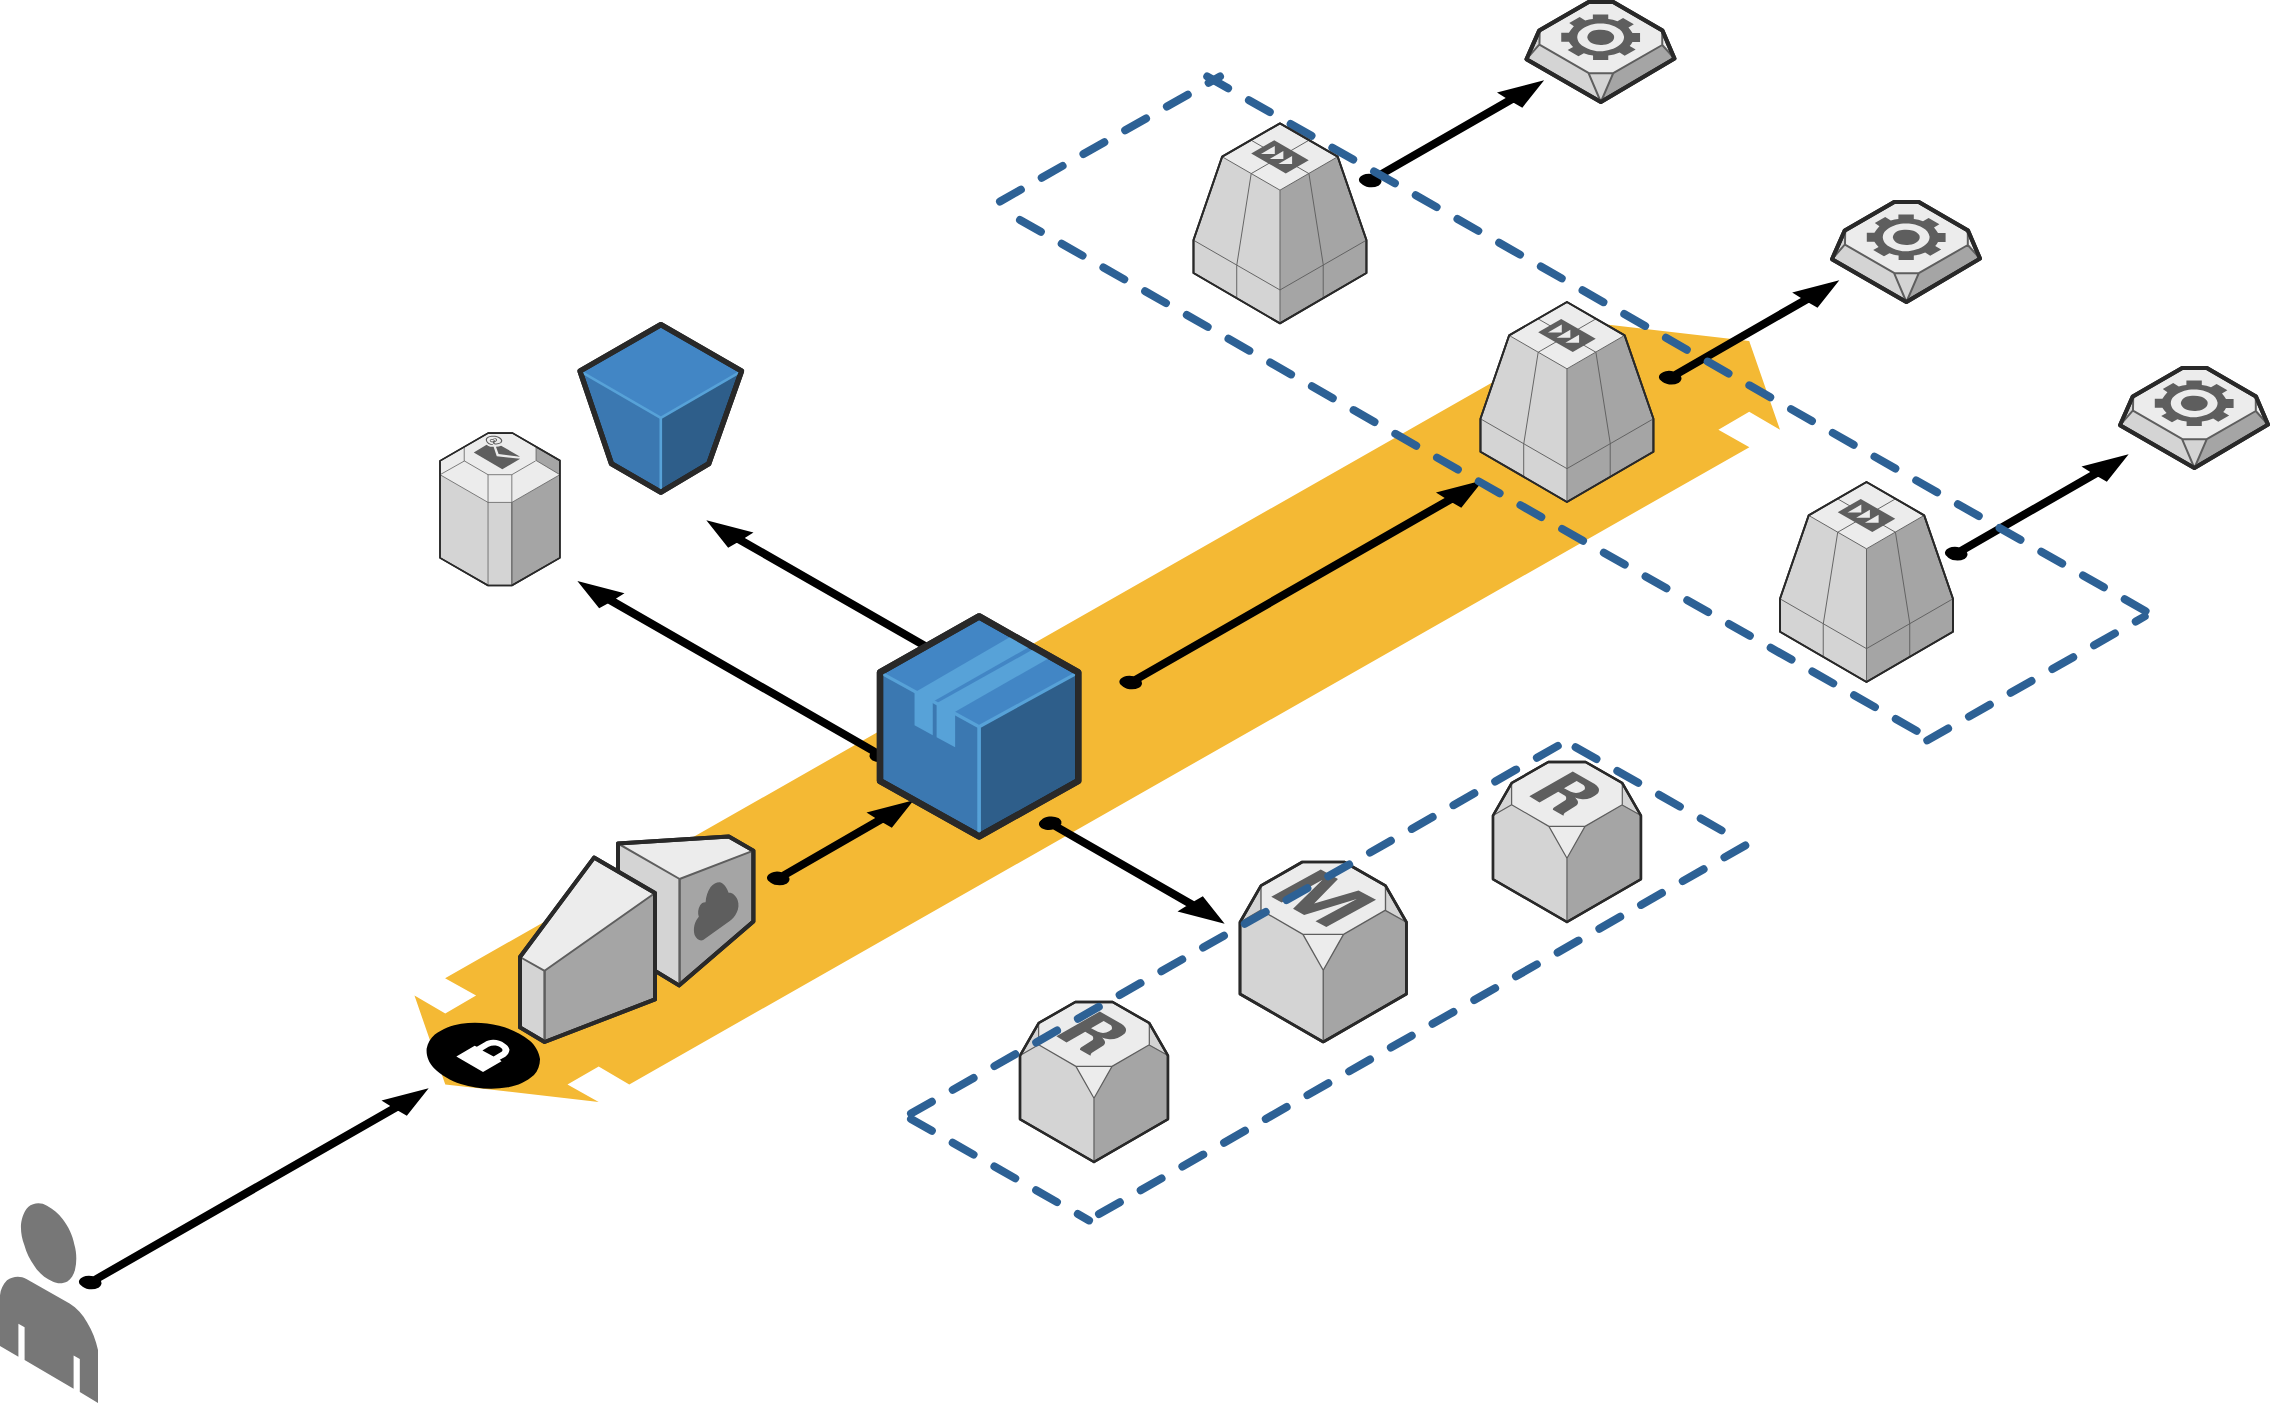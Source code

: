 <mxfile version="22.1.16" type="github">
  <diagram name="Page-1" id="aaaa8250-4180-3840-79b5-4cada1eebb92">
    <mxGraphModel dx="2390" dy="1307" grid="1" gridSize="10" guides="1" tooltips="1" connect="1" arrows="1" fold="1" page="1" pageScale="1" pageWidth="1920" pageHeight="1200" background="none" math="0" shadow="0">
      <root>
        <mxCell id="0" />
        <mxCell id="1" parent="0" />
        <mxCell id="L3lj_wClFnJjA9AVwsPd-24" value="" style="verticalLabelPosition=bottom;html=1;verticalAlign=top;strokeWidth=1;dashed=0;shape=mxgraph.aws3d.flatDoubleEdge;fillColor=#000000;aspect=fixed;rounded=1;shadow=0;comic=0;fontFamily=Verdana;fontSize=12;flipV=1;" vertex="1" parent="1">
          <mxGeometry x="467.24" y="460.68" width="682.76" height="389.32" as="geometry" />
        </mxCell>
        <mxCell id="L3lj_wClFnJjA9AVwsPd-4" value="" style="verticalLabelPosition=bottom;html=1;verticalAlign=top;strokeWidth=1;align=center;outlineConnect=0;dashed=0;outlineConnect=0;shape=mxgraph.aws3d.end_user;strokeColor=none;fillColor=#777777;aspect=fixed;" vertex="1" parent="1">
          <mxGeometry x="260" y="900" width="49" height="100.46" as="geometry" />
        </mxCell>
        <mxCell id="L3lj_wClFnJjA9AVwsPd-9" value="" style="verticalLabelPosition=bottom;html=1;verticalAlign=top;strokeWidth=1;align=center;outlineConnect=0;dashed=0;outlineConnect=0;shape=mxgraph.aws3d.s3Bucket;fillColor=#4286c5;strokeColor=#57A2D8;aspect=fixed;" vertex="1" parent="1">
          <mxGeometry x="550" y="461.3" width="80.78" height="83.8" as="geometry" />
        </mxCell>
        <mxCell id="L3lj_wClFnJjA9AVwsPd-13" value="" style="verticalLabelPosition=bottom;html=1;verticalAlign=top;strokeWidth=1;align=center;outlineConnect=0;dashed=0;outlineConnect=0;shape=mxgraph.aws3d.email_service;fillColor=#ECECEC;strokeColor=#5E5E5E;aspect=fixed;" vertex="1" parent="1">
          <mxGeometry x="480" y="515.57" width="59.94" height="76.2" as="geometry" />
        </mxCell>
        <mxCell id="L3lj_wClFnJjA9AVwsPd-19" value="" style="verticalLabelPosition=bottom;html=1;verticalAlign=top;strokeWidth=1;align=center;outlineConnect=0;dashed=0;outlineConnect=0;shape=mxgraph.aws3d.secureConnection;fillColor=#000000;strokeColor=#ffffff;aspect=fixed;" vertex="1" parent="1">
          <mxGeometry x="473" y="810" width="57.0" height="34" as="geometry" />
        </mxCell>
        <mxCell id="L3lj_wClFnJjA9AVwsPd-20" value="" style="verticalLabelPosition=bottom;html=1;verticalAlign=top;strokeWidth=1;align=center;outlineConnect=0;dashed=0;outlineConnect=0;shape=mxgraph.aws3d.internetGateway;fillColor=#ECECEC;strokeColor=#5E5E5E;aspect=fixed;" vertex="1" parent="1">
          <mxGeometry x="520" y="717.2" width="116.7" height="102.8" as="geometry" />
        </mxCell>
        <mxCell id="L3lj_wClFnJjA9AVwsPd-21" value="" style="verticalLabelPosition=bottom;html=1;verticalAlign=top;strokeWidth=1;align=center;outlineConnect=0;dashed=0;outlineConnect=0;shape=mxgraph.aws3d.arrowNE;fillColor=#000000;aspect=fixed;" vertex="1" parent="1">
          <mxGeometry x="820.23" y="540" width="180" height="102.86" as="geometry" />
        </mxCell>
        <mxCell id="L3lj_wClFnJjA9AVwsPd-25" value="" style="verticalLabelPosition=bottom;html=1;verticalAlign=top;strokeWidth=1;align=center;outlineConnect=0;dashed=0;outlineConnect=0;shape=mxgraph.aws3d.arrowNE;fillColor=#000000;aspect=fixed;" vertex="1" parent="1">
          <mxGeometry x="300" y="844" width="173" height="98.85" as="geometry" />
        </mxCell>
        <mxCell id="L3lj_wClFnJjA9AVwsPd-27" value="" style="verticalLabelPosition=bottom;html=1;verticalAlign=top;strokeWidth=1;align=center;outlineConnect=0;dashed=0;outlineConnect=0;shape=mxgraph.aws3d.arrowNW;fillColor=#000000;aspect=fixed;" vertex="1" parent="1">
          <mxGeometry x="614.5" y="560" width="155.5" height="88.86" as="geometry" />
        </mxCell>
        <mxCell id="L3lj_wClFnJjA9AVwsPd-31" value="" style="verticalLabelPosition=bottom;html=1;verticalAlign=top;strokeWidth=1;align=center;outlineConnect=0;dashed=0;outlineConnect=0;shape=mxgraph.aws3d.arrowNE;fillColor=#000000;aspect=fixed;" vertex="1" parent="1">
          <mxGeometry x="940" y="340" width="90.74" height="51.85" as="geometry" />
        </mxCell>
        <mxCell id="L3lj_wClFnJjA9AVwsPd-33" value="" style="verticalLabelPosition=bottom;html=1;verticalAlign=top;strokeWidth=1;align=center;outlineConnect=0;dashed=0;outlineConnect=0;shape=mxgraph.aws3d.arrowNE;fillColor=#000000;aspect=fixed;" vertex="1" parent="1">
          <mxGeometry x="1233" y="527" width="90" height="51.42" as="geometry" />
        </mxCell>
        <mxCell id="L3lj_wClFnJjA9AVwsPd-34" value="" style="verticalLabelPosition=bottom;html=1;verticalAlign=top;strokeWidth=1;align=center;outlineConnect=0;dashed=0;outlineConnect=0;shape=mxgraph.aws3d.arrowNE;fillColor=#000000;aspect=fixed;" vertex="1" parent="1">
          <mxGeometry x="1090" y="440" width="88.34" height="50.47" as="geometry" />
        </mxCell>
        <mxCell id="L3lj_wClFnJjA9AVwsPd-43" value="" style="group" vertex="1" connectable="0" parent="1">
          <mxGeometry x="760" y="337.2" width="577.44" height="332.0" as="geometry" />
        </mxCell>
        <mxCell id="L3lj_wClFnJjA9AVwsPd-35" value="" style="verticalLabelPosition=bottom;html=1;verticalAlign=top;strokeWidth=1;dashed=0;shape=mxgraph.aws3d.dashedArrowlessEdge;aspect=fixed;rounded=1;shadow=0;comic=0;fontFamily=Verdana;fontSize=12" vertex="1" parent="L3lj_wClFnJjA9AVwsPd-43">
          <mxGeometry x="103.62" width="473.82" height="270" as="geometry" />
        </mxCell>
        <mxCell id="L3lj_wClFnJjA9AVwsPd-36" value="" style="verticalLabelPosition=bottom;html=1;verticalAlign=top;strokeWidth=1;dashed=0;shape=mxgraph.aws3d.dashedArrowlessEdge;aspect=fixed;rounded=1;shadow=0;comic=0;fontFamily=Verdana;fontSize=12" vertex="1" parent="L3lj_wClFnJjA9AVwsPd-43">
          <mxGeometry x="10" y="71.78" width="456.67" height="260.22" as="geometry" />
        </mxCell>
        <mxCell id="L3lj_wClFnJjA9AVwsPd-37" value="" style="verticalLabelPosition=bottom;html=1;verticalAlign=top;strokeWidth=1;dashed=0;shape=mxgraph.aws3d.dashedArrowlessEdge;fillColor=#000000;aspect=fixed;rounded=1;shadow=0;comic=0;fontFamily=Verdana;fontSize=12;fontColor=#000000;flipV=1;" vertex="1" parent="L3lj_wClFnJjA9AVwsPd-43">
          <mxGeometry y="5.684e-14" width="110" height="62.54" as="geometry" />
        </mxCell>
        <mxCell id="L3lj_wClFnJjA9AVwsPd-38" value="" style="verticalLabelPosition=bottom;html=1;verticalAlign=top;strokeWidth=1;dashed=0;shape=mxgraph.aws3d.dashedArrowlessEdge;aspect=fixed;rounded=1;shadow=0;comic=0;fontFamily=Verdana;fontSize=12;flipV=1;" vertex="1" parent="L3lj_wClFnJjA9AVwsPd-43">
          <mxGeometry x="463.64" y="270.0" width="108.72" height="62" as="geometry" />
        </mxCell>
        <mxCell id="L3lj_wClFnJjA9AVwsPd-47" value="" style="group" vertex="1" connectable="0" parent="1">
          <mxGeometry x="770" y="680" width="310.47" height="200" as="geometry" />
        </mxCell>
        <mxCell id="L3lj_wClFnJjA9AVwsPd-11" value="" style="verticalLabelPosition=bottom;html=1;verticalAlign=top;strokeWidth=1;align=center;outlineConnect=0;dashed=0;outlineConnect=0;shape=mxgraph.aws3d.rdsMaster;fillColor=#ECECEC;strokeColor=#5E5E5E;aspect=fixed;" vertex="1" parent="L3lj_wClFnJjA9AVwsPd-47">
          <mxGeometry x="110" y="50" width="83.23" height="90" as="geometry" />
        </mxCell>
        <mxCell id="L3lj_wClFnJjA9AVwsPd-12" value="" style="verticalLabelPosition=bottom;html=1;verticalAlign=top;strokeWidth=1;align=center;outlineConnect=0;dashed=0;outlineConnect=0;shape=mxgraph.aws3d.rdsSlave;fillColor=#ECECEC;strokeColor=#5E5E5E;aspect=fixed;" vertex="1" parent="L3lj_wClFnJjA9AVwsPd-47">
          <mxGeometry y="120" width="73.98" height="80" as="geometry" />
        </mxCell>
        <mxCell id="L3lj_wClFnJjA9AVwsPd-10" value="" style="verticalLabelPosition=bottom;html=1;verticalAlign=top;strokeWidth=1;align=center;outlineConnect=0;dashed=0;outlineConnect=0;shape=mxgraph.aws3d.rdsSlave;fillColor=#ECECEC;strokeColor=#5E5E5E;aspect=fixed;" vertex="1" parent="L3lj_wClFnJjA9AVwsPd-47">
          <mxGeometry x="236.49" width="73.98" height="80" as="geometry" />
        </mxCell>
        <mxCell id="L3lj_wClFnJjA9AVwsPd-50" value="" style="verticalLabelPosition=bottom;html=1;verticalAlign=top;strokeWidth=1;align=center;outlineConnect=0;dashed=0;outlineConnect=0;shape=mxgraph.aws3d.arrowSE;fillColor=#000000;aspect=fixed;" vertex="1" parent="L3lj_wClFnJjA9AVwsPd-47">
          <mxGeometry x="10" y="28" width="91" height="52" as="geometry" />
        </mxCell>
        <mxCell id="L3lj_wClFnJjA9AVwsPd-48" value="" style="group" vertex="1" connectable="0" parent="1">
          <mxGeometry x="856.74" y="360.68" width="379.75" height="279.32" as="geometry" />
        </mxCell>
        <mxCell id="L3lj_wClFnJjA9AVwsPd-5" value="" style="verticalLabelPosition=bottom;html=1;verticalAlign=top;strokeWidth=1;align=center;outlineConnect=0;dashed=0;outlineConnect=0;shape=mxgraph.aws3d.sqs;fillColor=#ECECEC;strokeColor=#5E5E5E;aspect=fixed;" vertex="1" parent="L3lj_wClFnJjA9AVwsPd-48">
          <mxGeometry width="86.49" height="100" as="geometry" />
        </mxCell>
        <mxCell id="L3lj_wClFnJjA9AVwsPd-6" value="" style="verticalLabelPosition=bottom;html=1;verticalAlign=top;strokeWidth=1;align=center;outlineConnect=0;dashed=0;outlineConnect=0;shape=mxgraph.aws3d.sqs;fillColor=#ECECEC;strokeColor=#5E5E5E;aspect=fixed;" vertex="1" parent="L3lj_wClFnJjA9AVwsPd-48">
          <mxGeometry x="143.49" y="89.32" width="86.49" height="100" as="geometry" />
        </mxCell>
        <mxCell id="L3lj_wClFnJjA9AVwsPd-7" value="" style="verticalLabelPosition=bottom;html=1;verticalAlign=top;strokeWidth=1;align=center;outlineConnect=0;dashed=0;outlineConnect=0;shape=mxgraph.aws3d.sqs;fillColor=#ECECEC;strokeColor=#5E5E5E;aspect=fixed;" vertex="1" parent="L3lj_wClFnJjA9AVwsPd-48">
          <mxGeometry x="293.26" y="179.32" width="86.49" height="100" as="geometry" />
        </mxCell>
        <mxCell id="L3lj_wClFnJjA9AVwsPd-49" value="" style="group" vertex="1" connectable="0" parent="1">
          <mxGeometry x="1023.23" y="300" width="370.77" height="233" as="geometry" />
        </mxCell>
        <mxCell id="L3lj_wClFnJjA9AVwsPd-16" value="" style="verticalLabelPosition=bottom;html=1;verticalAlign=top;strokeWidth=1;align=center;outlineConnect=0;dashed=0;outlineConnect=0;shape=mxgraph.aws3d.worker;fillColor=#ECECEC;strokeColor=#5E5E5E;aspect=fixed;" vertex="1" parent="L3lj_wClFnJjA9AVwsPd-49">
          <mxGeometry width="74" height="50" as="geometry" />
        </mxCell>
        <mxCell id="L3lj_wClFnJjA9AVwsPd-17" value="" style="verticalLabelPosition=bottom;html=1;verticalAlign=top;strokeWidth=1;align=center;outlineConnect=0;dashed=0;outlineConnect=0;shape=mxgraph.aws3d.worker;fillColor=#ECECEC;strokeColor=#5E5E5E;aspect=fixed;" vertex="1" parent="L3lj_wClFnJjA9AVwsPd-49">
          <mxGeometry x="152.77" y="100" width="74" height="50" as="geometry" />
        </mxCell>
        <mxCell id="L3lj_wClFnJjA9AVwsPd-18" value="" style="verticalLabelPosition=bottom;html=1;verticalAlign=top;strokeWidth=1;align=center;outlineConnect=0;dashed=0;outlineConnect=0;shape=mxgraph.aws3d.worker;fillColor=#ECECEC;strokeColor=#5E5E5E;aspect=fixed;" vertex="1" parent="L3lj_wClFnJjA9AVwsPd-49">
          <mxGeometry x="296.77" y="183" width="74" height="50" as="geometry" />
        </mxCell>
        <mxCell id="L3lj_wClFnJjA9AVwsPd-51" value="" style="verticalLabelPosition=bottom;html=1;verticalAlign=top;strokeWidth=1;align=center;outlineConnect=0;dashed=0;outlineConnect=0;shape=mxgraph.aws3d.arrowNE;fillColor=#000000;aspect=fixed;" vertex="1" parent="1">
          <mxGeometry x="644.03" y="700" width="71.47" height="40.84" as="geometry" />
        </mxCell>
        <mxCell id="L3lj_wClFnJjA9AVwsPd-52" value="" style="verticalLabelPosition=bottom;html=1;verticalAlign=top;strokeWidth=1;align=center;outlineConnect=0;dashed=0;outlineConnect=0;shape=mxgraph.aws3d.arrowNW;fillColor=#000000;aspect=fixed;" vertex="1" parent="1">
          <mxGeometry x="550" y="590.34" width="155.5" height="88.86" as="geometry" />
        </mxCell>
        <mxCell id="L3lj_wClFnJjA9AVwsPd-46" value="" style="group" vertex="1" connectable="0" parent="1">
          <mxGeometry x="715.5" y="669.2" width="418.09" height="240" as="geometry" />
        </mxCell>
        <mxCell id="L3lj_wClFnJjA9AVwsPd-39" value="" style="verticalLabelPosition=bottom;html=1;verticalAlign=top;strokeWidth=1;dashed=0;shape=mxgraph.aws3d.dashedArrowlessEdge;aspect=fixed;rounded=1;shadow=0;comic=0;fontFamily=Verdana;fontSize=12" vertex="1" parent="L3lj_wClFnJjA9AVwsPd-46">
          <mxGeometry x="332.31" y="3.4" width="81.78" height="46.6" as="geometry" />
        </mxCell>
        <mxCell id="L3lj_wClFnJjA9AVwsPd-40" value="" style="verticalLabelPosition=bottom;html=1;verticalAlign=top;strokeWidth=1;dashed=0;shape=mxgraph.aws3d.dashedArrowlessEdge;aspect=fixed;rounded=1;shadow=0;comic=0;fontFamily=Verdana;fontSize=12" vertex="1" parent="L3lj_wClFnJjA9AVwsPd-46">
          <mxGeometry y="189.28" width="89.02" height="50.72" as="geometry" />
        </mxCell>
        <mxCell id="L3lj_wClFnJjA9AVwsPd-41" value="" style="verticalLabelPosition=bottom;html=1;verticalAlign=top;strokeWidth=1;dashed=0;shape=mxgraph.aws3d.dashedArrowlessEdge;fillColor=#000000;aspect=fixed;rounded=1;shadow=0;comic=0;fontFamily=Verdana;fontSize=12;fontColor=#000000;flipV=1;" vertex="1" parent="L3lj_wClFnJjA9AVwsPd-46">
          <mxGeometry width="328.2" height="186.59" as="geometry" />
        </mxCell>
        <mxCell id="L3lj_wClFnJjA9AVwsPd-42" value="" style="verticalLabelPosition=bottom;html=1;verticalAlign=top;strokeWidth=1;dashed=0;shape=mxgraph.aws3d.dashedArrowlessEdge;aspect=fixed;rounded=1;shadow=0;comic=0;fontFamily=Verdana;fontSize=12;flipV=1;" vertex="1" parent="L3lj_wClFnJjA9AVwsPd-46">
          <mxGeometry x="94" y="52" width="324.09" height="184.82" as="geometry" />
        </mxCell>
        <mxCell id="L3lj_wClFnJjA9AVwsPd-15" value="" style="verticalLabelPosition=bottom;html=1;verticalAlign=top;strokeWidth=1;align=center;outlineConnect=0;dashed=0;outlineConnect=0;shape=mxgraph.aws3d.application;fillColor=#4286c5;strokeColor=#57A2D8;aspect=fixed;" vertex="1" parent="1">
          <mxGeometry x="700" y="607.2" width="99.13" height="110" as="geometry" />
        </mxCell>
      </root>
    </mxGraphModel>
  </diagram>
</mxfile>
